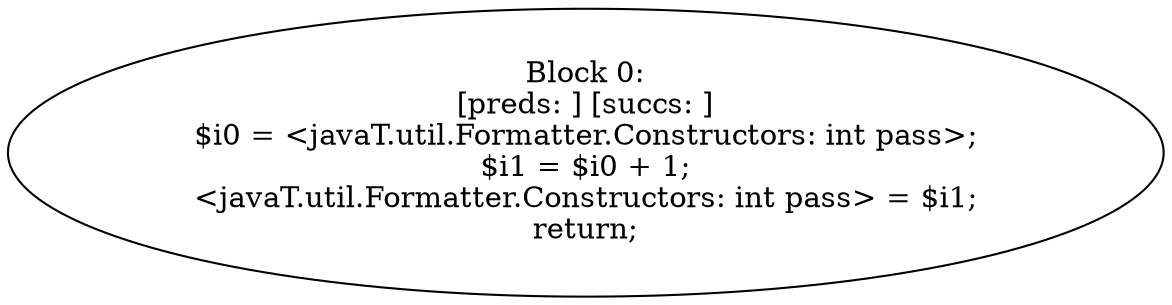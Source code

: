 digraph "unitGraph" {
    "Block 0:
[preds: ] [succs: ]
$i0 = <javaT.util.Formatter.Constructors: int pass>;
$i1 = $i0 + 1;
<javaT.util.Formatter.Constructors: int pass> = $i1;
return;
"
}
